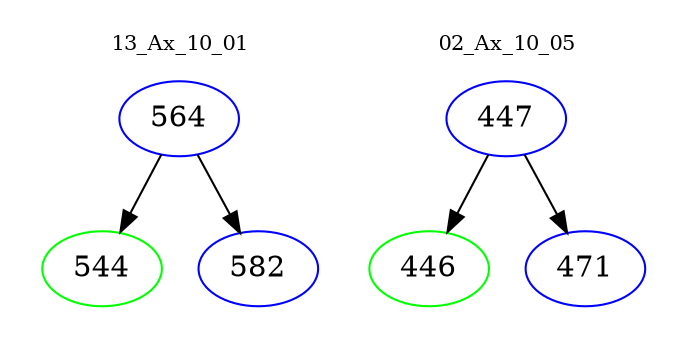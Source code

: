 digraph{
subgraph cluster_0 {
color = white
label = "13_Ax_10_01";
fontsize=10;
T0_564 [label="564", color="blue"]
T0_564 -> T0_544 [color="black"]
T0_544 [label="544", color="green"]
T0_564 -> T0_582 [color="black"]
T0_582 [label="582", color="blue"]
}
subgraph cluster_1 {
color = white
label = "02_Ax_10_05";
fontsize=10;
T1_447 [label="447", color="blue"]
T1_447 -> T1_446 [color="black"]
T1_446 [label="446", color="green"]
T1_447 -> T1_471 [color="black"]
T1_471 [label="471", color="blue"]
}
}
